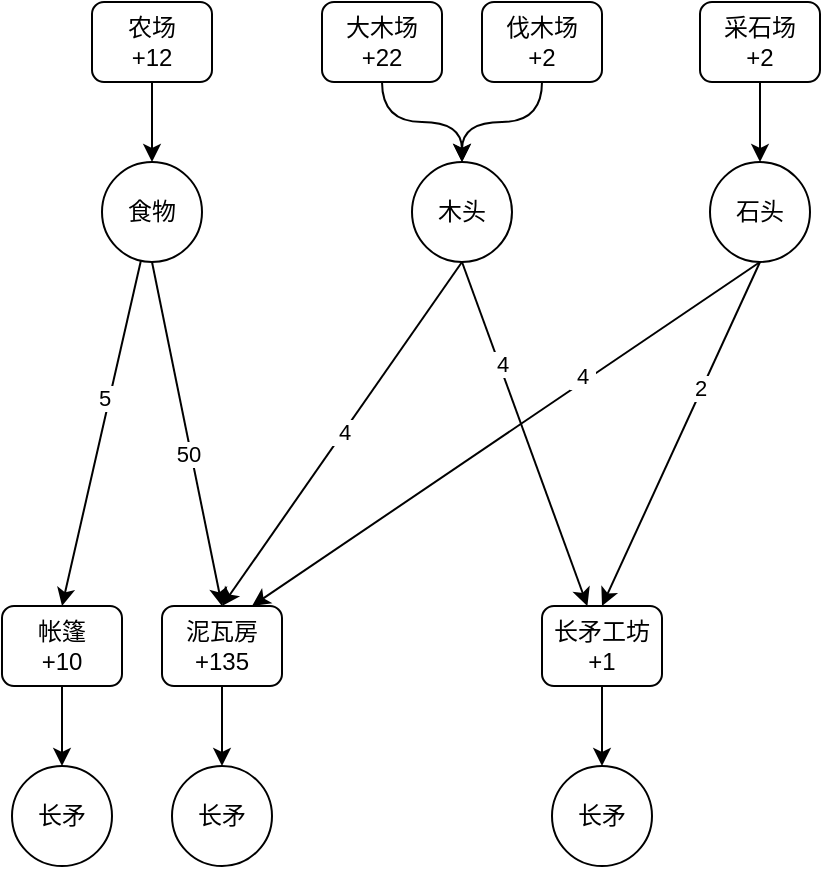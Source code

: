 <mxfile version="16.2.6" type="github">
  <diagram id="bBLivlw6Nt116pZUi4gK" name="第 1 页">
    <mxGraphModel dx="946" dy="531" grid="1" gridSize="10" guides="1" tooltips="1" connect="1" arrows="1" fold="1" page="1" pageScale="1" pageWidth="827" pageHeight="1169" math="0" shadow="0">
      <root>
        <mxCell id="0" />
        <mxCell id="1" parent="0" />
        <mxCell id="oEGm3fdyikg0hxGNy2XW-10" style="edgeStyle=orthogonalEdgeStyle;curved=1;rounded=0;orthogonalLoop=1;jettySize=auto;html=1;entryX=0.5;entryY=0;entryDx=0;entryDy=0;" edge="1" parent="1" source="oEGm3fdyikg0hxGNy2XW-2" target="oEGm3fdyikg0hxGNy2XW-4">
          <mxGeometry relative="1" as="geometry" />
        </mxCell>
        <mxCell id="oEGm3fdyikg0hxGNy2XW-2" value="大木场&lt;br&gt;+22" style="rounded=1;whiteSpace=wrap;html=1;" vertex="1" parent="1">
          <mxGeometry x="195" y="90" width="60" height="40" as="geometry" />
        </mxCell>
        <mxCell id="oEGm3fdyikg0hxGNy2XW-12" style="edgeStyle=orthogonalEdgeStyle;curved=1;rounded=0;orthogonalLoop=1;jettySize=auto;html=1;entryX=0.5;entryY=0;entryDx=0;entryDy=0;exitX=0.5;exitY=1;exitDx=0;exitDy=0;" edge="1" parent="1" source="oEGm3fdyikg0hxGNy2XW-3" target="oEGm3fdyikg0hxGNy2XW-4">
          <mxGeometry relative="1" as="geometry" />
        </mxCell>
        <mxCell id="oEGm3fdyikg0hxGNy2XW-3" value="伐木场&lt;br&gt;+2" style="rounded=1;whiteSpace=wrap;html=1;" vertex="1" parent="1">
          <mxGeometry x="275" y="90" width="60" height="40" as="geometry" />
        </mxCell>
        <mxCell id="oEGm3fdyikg0hxGNy2XW-23" style="rounded=0;orthogonalLoop=1;jettySize=auto;html=1;exitX=0.5;exitY=1;exitDx=0;exitDy=0;" edge="1" parent="1" source="oEGm3fdyikg0hxGNy2XW-4" target="oEGm3fdyikg0hxGNy2XW-21">
          <mxGeometry relative="1" as="geometry" />
        </mxCell>
        <mxCell id="oEGm3fdyikg0hxGNy2XW-44" value="&amp;nbsp;4&amp;nbsp;" style="edgeLabel;html=1;align=center;verticalAlign=middle;resizable=0;points=[];" vertex="1" connectable="0" parent="oEGm3fdyikg0hxGNy2XW-23">
          <mxGeometry x="-0.416" y="1" relative="1" as="geometry">
            <mxPoint y="1" as="offset" />
          </mxGeometry>
        </mxCell>
        <mxCell id="oEGm3fdyikg0hxGNy2XW-39" style="rounded=0;orthogonalLoop=1;jettySize=auto;html=1;exitX=0.5;exitY=1;exitDx=0;exitDy=0;entryX=0.5;entryY=0;entryDx=0;entryDy=0;" edge="1" parent="1" source="oEGm3fdyikg0hxGNy2XW-4" target="oEGm3fdyikg0hxGNy2XW-32">
          <mxGeometry relative="1" as="geometry" />
        </mxCell>
        <mxCell id="oEGm3fdyikg0hxGNy2XW-40" value="&amp;nbsp;4&amp;nbsp;" style="edgeLabel;html=1;align=center;verticalAlign=middle;resizable=0;points=[];" vertex="1" connectable="0" parent="oEGm3fdyikg0hxGNy2XW-39">
          <mxGeometry x="-0.016" relative="1" as="geometry">
            <mxPoint as="offset" />
          </mxGeometry>
        </mxCell>
        <mxCell id="oEGm3fdyikg0hxGNy2XW-4" value="木头" style="ellipse;whiteSpace=wrap;html=1;aspect=fixed;" vertex="1" parent="1">
          <mxGeometry x="240" y="170" width="50" height="50" as="geometry" />
        </mxCell>
        <mxCell id="oEGm3fdyikg0hxGNy2XW-15" style="edgeStyle=orthogonalEdgeStyle;curved=1;rounded=0;orthogonalLoop=1;jettySize=auto;html=1;entryX=0.5;entryY=0;entryDx=0;entryDy=0;" edge="1" parent="1" source="oEGm3fdyikg0hxGNy2XW-13" target="oEGm3fdyikg0hxGNy2XW-14">
          <mxGeometry relative="1" as="geometry" />
        </mxCell>
        <mxCell id="oEGm3fdyikg0hxGNy2XW-13" value="农场&lt;br&gt;+12" style="rounded=1;whiteSpace=wrap;html=1;" vertex="1" parent="1">
          <mxGeometry x="80" y="90" width="60" height="40" as="geometry" />
        </mxCell>
        <mxCell id="oEGm3fdyikg0hxGNy2XW-34" style="rounded=0;orthogonalLoop=1;jettySize=auto;html=1;entryX=0.5;entryY=0;entryDx=0;entryDy=0;" edge="1" parent="1" source="oEGm3fdyikg0hxGNy2XW-14" target="oEGm3fdyikg0hxGNy2XW-29">
          <mxGeometry relative="1" as="geometry" />
        </mxCell>
        <mxCell id="oEGm3fdyikg0hxGNy2XW-35" value="&amp;nbsp;5&amp;nbsp;" style="edgeLabel;html=1;align=center;verticalAlign=middle;resizable=0;points=[];" vertex="1" connectable="0" parent="oEGm3fdyikg0hxGNy2XW-34">
          <mxGeometry x="-0.2" y="-3" relative="1" as="geometry">
            <mxPoint as="offset" />
          </mxGeometry>
        </mxCell>
        <mxCell id="oEGm3fdyikg0hxGNy2XW-37" style="rounded=0;orthogonalLoop=1;jettySize=auto;html=1;exitX=0.5;exitY=1;exitDx=0;exitDy=0;entryX=0.5;entryY=0;entryDx=0;entryDy=0;" edge="1" parent="1" source="oEGm3fdyikg0hxGNy2XW-14" target="oEGm3fdyikg0hxGNy2XW-32">
          <mxGeometry relative="1" as="geometry" />
        </mxCell>
        <mxCell id="oEGm3fdyikg0hxGNy2XW-38" value="&amp;nbsp;50&amp;nbsp;" style="edgeLabel;html=1;align=center;verticalAlign=middle;resizable=0;points=[];" vertex="1" connectable="0" parent="oEGm3fdyikg0hxGNy2XW-37">
          <mxGeometry x="0.109" y="-2" relative="1" as="geometry">
            <mxPoint as="offset" />
          </mxGeometry>
        </mxCell>
        <mxCell id="oEGm3fdyikg0hxGNy2XW-14" value="食物" style="ellipse;whiteSpace=wrap;html=1;aspect=fixed;" vertex="1" parent="1">
          <mxGeometry x="85" y="170" width="50" height="50" as="geometry" />
        </mxCell>
        <mxCell id="oEGm3fdyikg0hxGNy2XW-17" style="edgeStyle=orthogonalEdgeStyle;curved=1;rounded=0;orthogonalLoop=1;jettySize=auto;html=1;entryX=0.5;entryY=0;entryDx=0;entryDy=0;" edge="1" parent="1" source="oEGm3fdyikg0hxGNy2XW-18" target="oEGm3fdyikg0hxGNy2XW-19">
          <mxGeometry relative="1" as="geometry" />
        </mxCell>
        <mxCell id="oEGm3fdyikg0hxGNy2XW-18" value="采石场&lt;br&gt;+2" style="rounded=1;whiteSpace=wrap;html=1;" vertex="1" parent="1">
          <mxGeometry x="384" y="90" width="60" height="40" as="geometry" />
        </mxCell>
        <mxCell id="oEGm3fdyikg0hxGNy2XW-24" style="rounded=0;orthogonalLoop=1;jettySize=auto;html=1;exitX=0.5;exitY=1;exitDx=0;exitDy=0;entryX=0.5;entryY=0;entryDx=0;entryDy=0;" edge="1" parent="1" source="oEGm3fdyikg0hxGNy2XW-19" target="oEGm3fdyikg0hxGNy2XW-21">
          <mxGeometry relative="1" as="geometry">
            <mxPoint x="330" y="320" as="targetPoint" />
          </mxGeometry>
        </mxCell>
        <mxCell id="oEGm3fdyikg0hxGNy2XW-27" value="&amp;nbsp;2&amp;nbsp;" style="edgeLabel;html=1;align=center;verticalAlign=middle;resizable=0;points=[];" vertex="1" connectable="0" parent="oEGm3fdyikg0hxGNy2XW-24">
          <mxGeometry x="-0.232" y="-7" relative="1" as="geometry">
            <mxPoint x="6" as="offset" />
          </mxGeometry>
        </mxCell>
        <mxCell id="oEGm3fdyikg0hxGNy2XW-41" style="rounded=0;orthogonalLoop=1;jettySize=auto;html=1;exitX=0.5;exitY=1;exitDx=0;exitDy=0;entryX=0.75;entryY=0;entryDx=0;entryDy=0;" edge="1" parent="1" source="oEGm3fdyikg0hxGNy2XW-19" target="oEGm3fdyikg0hxGNy2XW-32">
          <mxGeometry relative="1" as="geometry" />
        </mxCell>
        <mxCell id="oEGm3fdyikg0hxGNy2XW-42" value="&amp;nbsp;4&amp;nbsp;" style="edgeLabel;html=1;align=center;verticalAlign=middle;resizable=0;points=[];" vertex="1" connectable="0" parent="oEGm3fdyikg0hxGNy2XW-41">
          <mxGeometry x="-0.31" y="-3" relative="1" as="geometry">
            <mxPoint as="offset" />
          </mxGeometry>
        </mxCell>
        <mxCell id="oEGm3fdyikg0hxGNy2XW-19" value="石头" style="ellipse;whiteSpace=wrap;html=1;aspect=fixed;" vertex="1" parent="1">
          <mxGeometry x="389" y="170" width="50" height="50" as="geometry" />
        </mxCell>
        <mxCell id="oEGm3fdyikg0hxGNy2XW-20" style="edgeStyle=orthogonalEdgeStyle;curved=1;rounded=0;orthogonalLoop=1;jettySize=auto;html=1;entryX=0.5;entryY=0;entryDx=0;entryDy=0;" edge="1" parent="1" source="oEGm3fdyikg0hxGNy2XW-21" target="oEGm3fdyikg0hxGNy2XW-22">
          <mxGeometry relative="1" as="geometry" />
        </mxCell>
        <mxCell id="oEGm3fdyikg0hxGNy2XW-21" value="长矛工坊&lt;br&gt;+1" style="rounded=1;whiteSpace=wrap;html=1;" vertex="1" parent="1">
          <mxGeometry x="305" y="392" width="60" height="40" as="geometry" />
        </mxCell>
        <mxCell id="oEGm3fdyikg0hxGNy2XW-22" value="长矛" style="ellipse;whiteSpace=wrap;html=1;aspect=fixed;" vertex="1" parent="1">
          <mxGeometry x="310" y="472" width="50" height="50" as="geometry" />
        </mxCell>
        <mxCell id="oEGm3fdyikg0hxGNy2XW-28" style="edgeStyle=orthogonalEdgeStyle;curved=1;rounded=0;orthogonalLoop=1;jettySize=auto;html=1;entryX=0.5;entryY=0;entryDx=0;entryDy=0;" edge="1" parent="1" source="oEGm3fdyikg0hxGNy2XW-29" target="oEGm3fdyikg0hxGNy2XW-30">
          <mxGeometry relative="1" as="geometry" />
        </mxCell>
        <mxCell id="oEGm3fdyikg0hxGNy2XW-29" value="帐篷&lt;br&gt;+10" style="rounded=1;whiteSpace=wrap;html=1;" vertex="1" parent="1">
          <mxGeometry x="35" y="392" width="60" height="40" as="geometry" />
        </mxCell>
        <mxCell id="oEGm3fdyikg0hxGNy2XW-30" value="长矛" style="ellipse;whiteSpace=wrap;html=1;aspect=fixed;" vertex="1" parent="1">
          <mxGeometry x="40" y="472" width="50" height="50" as="geometry" />
        </mxCell>
        <mxCell id="oEGm3fdyikg0hxGNy2XW-31" style="edgeStyle=orthogonalEdgeStyle;curved=1;rounded=0;orthogonalLoop=1;jettySize=auto;html=1;entryX=0.5;entryY=0;entryDx=0;entryDy=0;" edge="1" parent="1" source="oEGm3fdyikg0hxGNy2XW-32" target="oEGm3fdyikg0hxGNy2XW-33">
          <mxGeometry relative="1" as="geometry" />
        </mxCell>
        <mxCell id="oEGm3fdyikg0hxGNy2XW-32" value="泥瓦房&lt;br&gt;+135" style="rounded=1;whiteSpace=wrap;html=1;" vertex="1" parent="1">
          <mxGeometry x="115" y="392" width="60" height="40" as="geometry" />
        </mxCell>
        <mxCell id="oEGm3fdyikg0hxGNy2XW-33" value="长矛" style="ellipse;whiteSpace=wrap;html=1;aspect=fixed;" vertex="1" parent="1">
          <mxGeometry x="120" y="472" width="50" height="50" as="geometry" />
        </mxCell>
      </root>
    </mxGraphModel>
  </diagram>
</mxfile>
